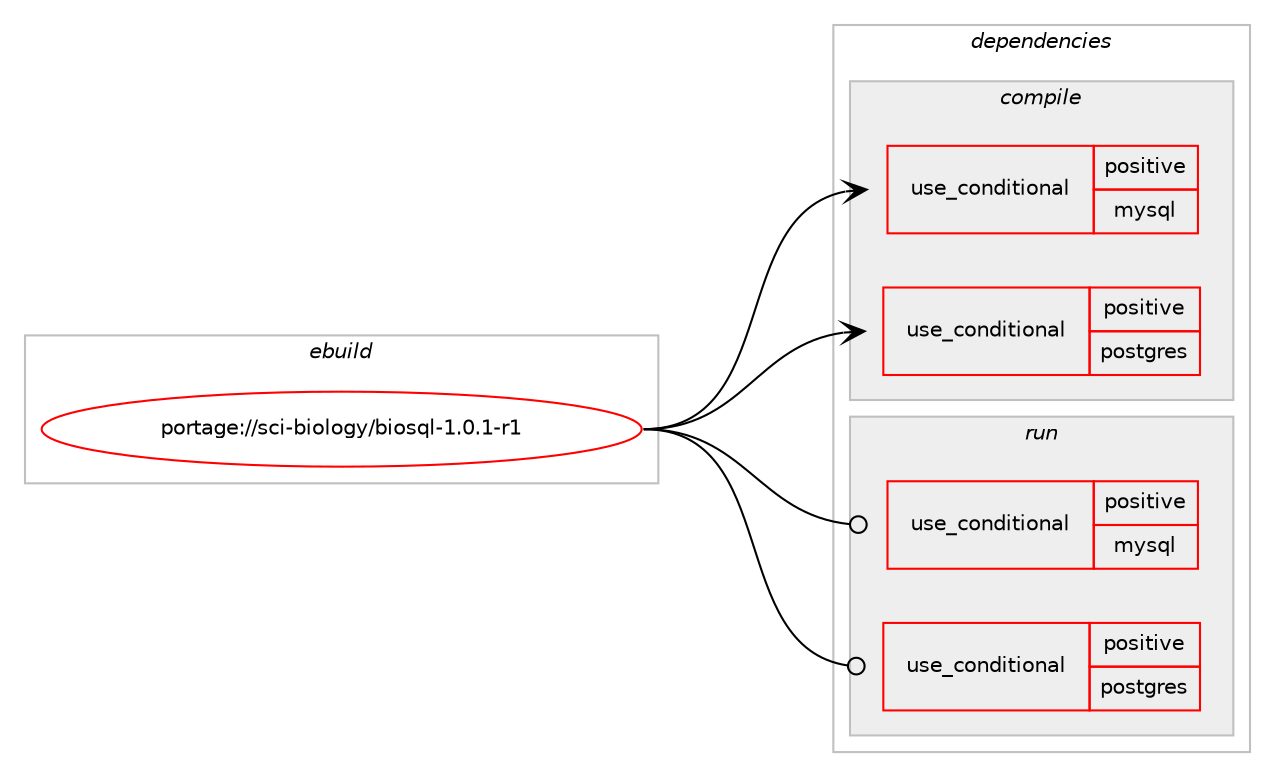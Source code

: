 digraph prolog {

# *************
# Graph options
# *************

newrank=true;
concentrate=true;
compound=true;
graph [rankdir=LR,fontname=Helvetica,fontsize=10,ranksep=1.5];#, ranksep=2.5, nodesep=0.2];
edge  [arrowhead=vee];
node  [fontname=Helvetica,fontsize=10];

# **********
# The ebuild
# **********

subgraph cluster_leftcol {
color=gray;
rank=same;
label=<<i>ebuild</i>>;
id [label="portage://sci-biology/biosql-1.0.1-r1", color=red, width=4, href="../sci-biology/biosql-1.0.1-r1.svg"];
}

# ****************
# The dependencies
# ****************

subgraph cluster_midcol {
color=gray;
label=<<i>dependencies</i>>;
subgraph cluster_compile {
fillcolor="#eeeeee";
style=filled;
label=<<i>compile</i>>;
subgraph cond305 {
dependency543 [label=<<TABLE BORDER="0" CELLBORDER="1" CELLSPACING="0" CELLPADDING="4"><TR><TD ROWSPAN="3" CELLPADDING="10">use_conditional</TD></TR><TR><TD>positive</TD></TR><TR><TD>mysql</TD></TR></TABLE>>, shape=none, color=red];
# *** BEGIN UNKNOWN DEPENDENCY TYPE (TODO) ***
# dependency543 -> package_dependency(portage://sci-biology/biosql-1.0.1-r1,install,no,dev-perl,DBD-mysql,none,[,,],[],[])
# *** END UNKNOWN DEPENDENCY TYPE (TODO) ***

}
id:e -> dependency543:w [weight=20,style="solid",arrowhead="vee"];
subgraph cond306 {
dependency544 [label=<<TABLE BORDER="0" CELLBORDER="1" CELLSPACING="0" CELLPADDING="4"><TR><TD ROWSPAN="3" CELLPADDING="10">use_conditional</TD></TR><TR><TD>positive</TD></TR><TR><TD>postgres</TD></TR></TABLE>>, shape=none, color=red];
# *** BEGIN UNKNOWN DEPENDENCY TYPE (TODO) ***
# dependency544 -> package_dependency(portage://sci-biology/biosql-1.0.1-r1,install,no,dev-perl,DBD-Pg,none,[,,],[],[])
# *** END UNKNOWN DEPENDENCY TYPE (TODO) ***

}
id:e -> dependency544:w [weight=20,style="solid",arrowhead="vee"];
}
subgraph cluster_compileandrun {
fillcolor="#eeeeee";
style=filled;
label=<<i>compile and run</i>>;
}
subgraph cluster_run {
fillcolor="#eeeeee";
style=filled;
label=<<i>run</i>>;
subgraph cond307 {
dependency545 [label=<<TABLE BORDER="0" CELLBORDER="1" CELLSPACING="0" CELLPADDING="4"><TR><TD ROWSPAN="3" CELLPADDING="10">use_conditional</TD></TR><TR><TD>positive</TD></TR><TR><TD>mysql</TD></TR></TABLE>>, shape=none, color=red];
# *** BEGIN UNKNOWN DEPENDENCY TYPE (TODO) ***
# dependency545 -> package_dependency(portage://sci-biology/biosql-1.0.1-r1,run,no,dev-perl,DBD-mysql,none,[,,],[],[])
# *** END UNKNOWN DEPENDENCY TYPE (TODO) ***

}
id:e -> dependency545:w [weight=20,style="solid",arrowhead="odot"];
subgraph cond308 {
dependency546 [label=<<TABLE BORDER="0" CELLBORDER="1" CELLSPACING="0" CELLPADDING="4"><TR><TD ROWSPAN="3" CELLPADDING="10">use_conditional</TD></TR><TR><TD>positive</TD></TR><TR><TD>postgres</TD></TR></TABLE>>, shape=none, color=red];
# *** BEGIN UNKNOWN DEPENDENCY TYPE (TODO) ***
# dependency546 -> package_dependency(portage://sci-biology/biosql-1.0.1-r1,run,no,dev-perl,DBD-Pg,none,[,,],[],[])
# *** END UNKNOWN DEPENDENCY TYPE (TODO) ***

}
id:e -> dependency546:w [weight=20,style="solid",arrowhead="odot"];
# *** BEGIN UNKNOWN DEPENDENCY TYPE (TODO) ***
# id -> package_dependency(portage://sci-biology/biosql-1.0.1-r1,run,no,dev-lang,perl,none,[,,],[],[])
# *** END UNKNOWN DEPENDENCY TYPE (TODO) ***

}
}

# **************
# The candidates
# **************

subgraph cluster_choices {
rank=same;
color=gray;
label=<<i>candidates</i>>;

}

}
